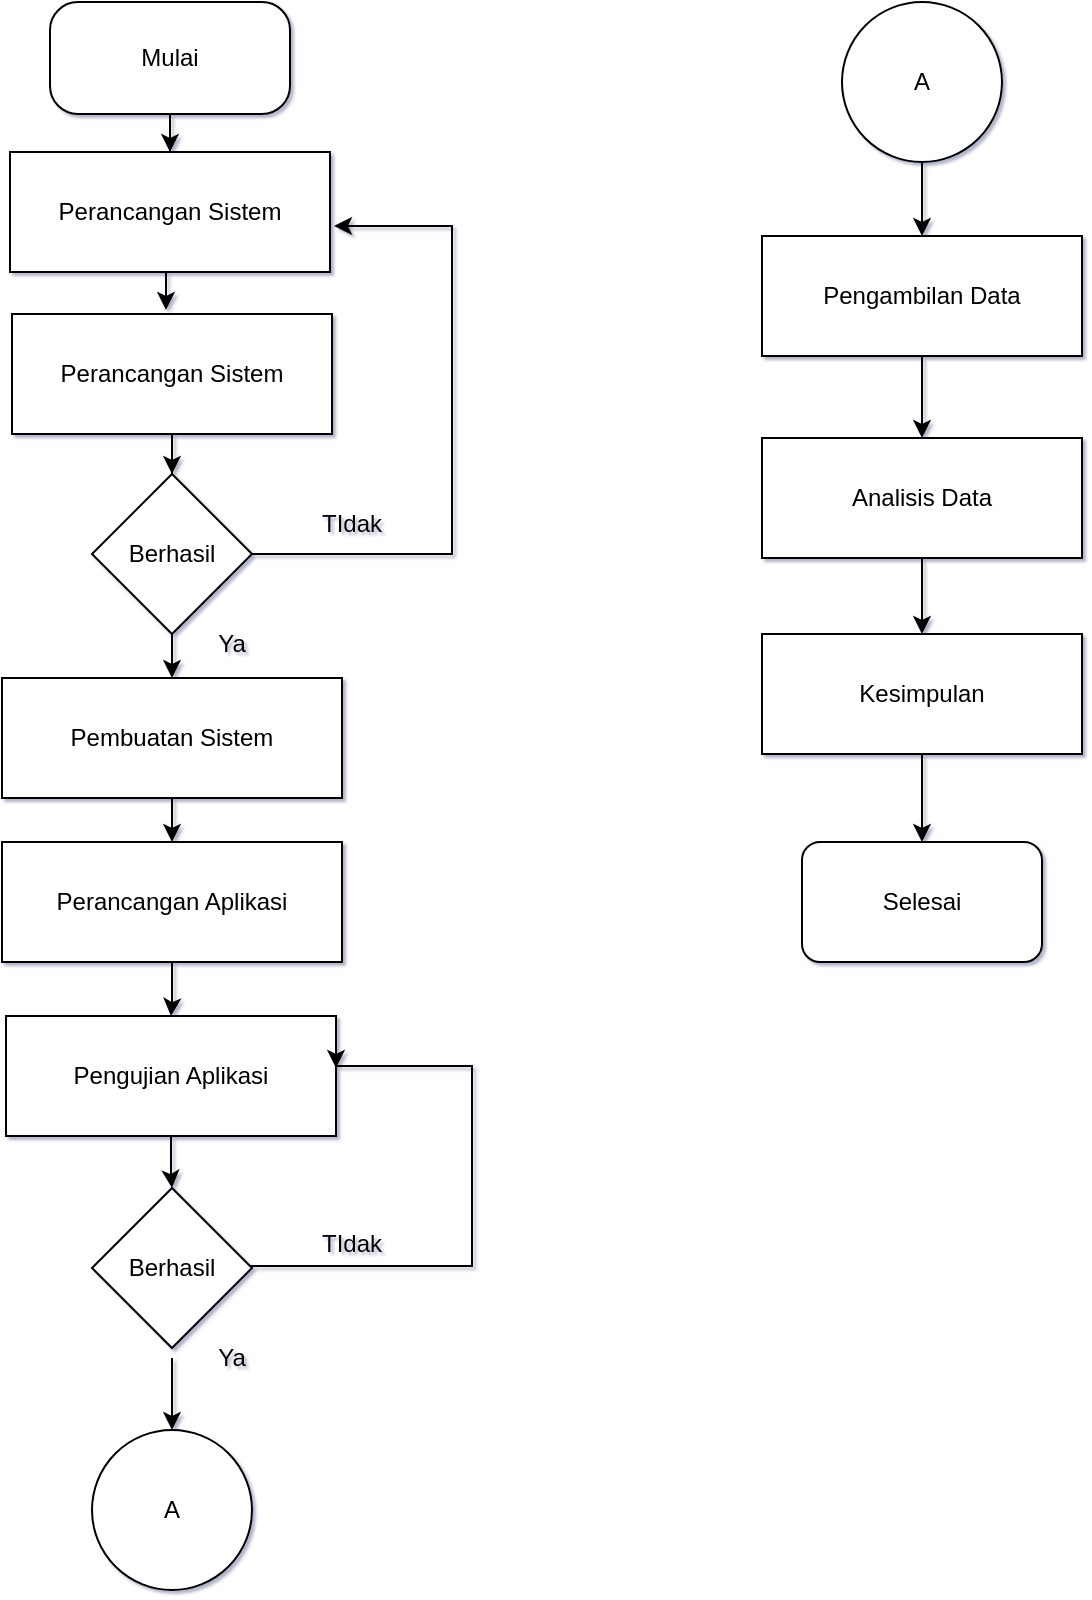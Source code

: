<mxfile version="24.4.0" type="github">
  <diagram id="C5RBs43oDa-KdzZeNtuy" name="Page-1">
    <mxGraphModel dx="1035" dy="589" grid="1" gridSize="14" guides="1" tooltips="1" connect="1" arrows="1" fold="1" page="1" pageScale="1" pageWidth="827" pageHeight="1169" math="0" shadow="1">
      <root>
        <mxCell id="WIyWlLk6GJQsqaUBKTNV-0" />
        <mxCell id="WIyWlLk6GJQsqaUBKTNV-1" parent="WIyWlLk6GJQsqaUBKTNV-0" />
        <mxCell id="zVCkp5J0KDPA0QV9gLOc-6" value="" style="edgeStyle=orthogonalEdgeStyle;rounded=0;orthogonalLoop=1;jettySize=auto;html=1;" edge="1" parent="WIyWlLk6GJQsqaUBKTNV-1" source="2fUjafnunU4oYDVcbesf-0" target="zVCkp5J0KDPA0QV9gLOc-4">
          <mxGeometry relative="1" as="geometry" />
        </mxCell>
        <mxCell id="2fUjafnunU4oYDVcbesf-0" value="&lt;font style=&quot;font-size: 12px;&quot;&gt;Mulai&lt;/font&gt;" style="rounded=1;whiteSpace=wrap;html=1;arcSize=25;labelBackgroundColor=none;" parent="WIyWlLk6GJQsqaUBKTNV-1" vertex="1">
          <mxGeometry x="150" y="98" width="120" height="56" as="geometry" />
        </mxCell>
        <mxCell id="2fUjafnunU4oYDVcbesf-6" value="" style="edgeStyle=orthogonalEdgeStyle;rounded=0;orthogonalLoop=1;jettySize=auto;html=1;labelBackgroundColor=none;fontColor=default;" parent="WIyWlLk6GJQsqaUBKTNV-1" source="2fUjafnunU4oYDVcbesf-1" target="2fUjafnunU4oYDVcbesf-5" edge="1">
          <mxGeometry relative="1" as="geometry" />
        </mxCell>
        <mxCell id="2fUjafnunU4oYDVcbesf-1" value="Perancangan Sistem" style="rounded=0;whiteSpace=wrap;html=1;labelBackgroundColor=none;" parent="WIyWlLk6GJQsqaUBKTNV-1" vertex="1">
          <mxGeometry x="131" y="254" width="160" height="60" as="geometry" />
        </mxCell>
        <mxCell id="2fUjafnunU4oYDVcbesf-8" value="" style="edgeStyle=orthogonalEdgeStyle;rounded=0;orthogonalLoop=1;jettySize=auto;html=1;labelBackgroundColor=none;fontColor=default;" parent="WIyWlLk6GJQsqaUBKTNV-1" source="2fUjafnunU4oYDVcbesf-5" target="2fUjafnunU4oYDVcbesf-7" edge="1">
          <mxGeometry relative="1" as="geometry" />
        </mxCell>
        <mxCell id="2fUjafnunU4oYDVcbesf-5" value="Berhasil" style="rhombus;whiteSpace=wrap;html=1;rounded=0;labelBackgroundColor=none;" parent="WIyWlLk6GJQsqaUBKTNV-1" vertex="1">
          <mxGeometry x="171" y="334" width="80" height="80" as="geometry" />
        </mxCell>
        <mxCell id="2fUjafnunU4oYDVcbesf-11" value="" style="edgeStyle=orthogonalEdgeStyle;rounded=0;orthogonalLoop=1;jettySize=auto;html=1;labelBackgroundColor=none;fontColor=default;" parent="WIyWlLk6GJQsqaUBKTNV-1" source="2fUjafnunU4oYDVcbesf-7" target="2fUjafnunU4oYDVcbesf-10" edge="1">
          <mxGeometry relative="1" as="geometry" />
        </mxCell>
        <mxCell id="2fUjafnunU4oYDVcbesf-7" value="Pembuatan Sistem" style="rounded=0;whiteSpace=wrap;html=1;labelBackgroundColor=none;" parent="WIyWlLk6GJQsqaUBKTNV-1" vertex="1">
          <mxGeometry x="126" y="436" width="170" height="60" as="geometry" />
        </mxCell>
        <mxCell id="2fUjafnunU4oYDVcbesf-9" value="" style="endArrow=classic;html=1;rounded=0;exitX=1;exitY=0.5;exitDx=0;exitDy=0;labelBackgroundColor=none;fontColor=default;" parent="WIyWlLk6GJQsqaUBKTNV-1" source="2fUjafnunU4oYDVcbesf-5" edge="1">
          <mxGeometry width="50" height="50" relative="1" as="geometry">
            <mxPoint x="351" y="444" as="sourcePoint" />
            <mxPoint x="292" y="210" as="targetPoint" />
            <Array as="points">
              <mxPoint x="351" y="374" />
              <mxPoint x="351" y="210" />
            </Array>
          </mxGeometry>
        </mxCell>
        <mxCell id="2fUjafnunU4oYDVcbesf-15" value="" style="edgeStyle=orthogonalEdgeStyle;rounded=0;orthogonalLoop=1;jettySize=auto;html=1;labelBackgroundColor=none;fontColor=default;" parent="WIyWlLk6GJQsqaUBKTNV-1" source="2fUjafnunU4oYDVcbesf-10" target="2fUjafnunU4oYDVcbesf-14" edge="1">
          <mxGeometry relative="1" as="geometry" />
        </mxCell>
        <mxCell id="2fUjafnunU4oYDVcbesf-10" value="Perancangan Aplikasi" style="rounded=0;whiteSpace=wrap;html=1;labelBackgroundColor=none;" parent="WIyWlLk6GJQsqaUBKTNV-1" vertex="1">
          <mxGeometry x="126" y="518" width="170" height="60" as="geometry" />
        </mxCell>
        <mxCell id="2fUjafnunU4oYDVcbesf-17" value="" style="edgeStyle=orthogonalEdgeStyle;rounded=0;orthogonalLoop=1;jettySize=auto;html=1;labelBackgroundColor=none;fontColor=default;" parent="WIyWlLk6GJQsqaUBKTNV-1" source="2fUjafnunU4oYDVcbesf-14" target="2fUjafnunU4oYDVcbesf-16" edge="1">
          <mxGeometry relative="1" as="geometry" />
        </mxCell>
        <mxCell id="2fUjafnunU4oYDVcbesf-14" value="Pengujian Aplikasi" style="rounded=0;whiteSpace=wrap;html=1;labelBackgroundColor=none;" parent="WIyWlLk6GJQsqaUBKTNV-1" vertex="1">
          <mxGeometry x="128" y="605" width="165" height="60" as="geometry" />
        </mxCell>
        <mxCell id="2fUjafnunU4oYDVcbesf-19" value="" style="edgeStyle=orthogonalEdgeStyle;rounded=0;orthogonalLoop=1;jettySize=auto;html=1;entryX=1;entryY=0.5;entryDx=0;entryDy=0;labelBackgroundColor=none;fontColor=default;" parent="WIyWlLk6GJQsqaUBKTNV-1" edge="1">
          <mxGeometry relative="1" as="geometry">
            <mxPoint x="248" y="730" as="sourcePoint" />
            <mxPoint x="293" y="631" as="targetPoint" />
            <Array as="points">
              <mxPoint x="361" y="730" />
              <mxPoint x="361" y="630" />
            </Array>
          </mxGeometry>
        </mxCell>
        <mxCell id="2fUjafnunU4oYDVcbesf-16" value="Berhasil" style="rhombus;whiteSpace=wrap;html=1;rounded=0;labelBackgroundColor=none;" parent="WIyWlLk6GJQsqaUBKTNV-1" vertex="1">
          <mxGeometry x="171" y="691" width="80" height="80" as="geometry" />
        </mxCell>
        <mxCell id="zVCkp5J0KDPA0QV9gLOc-14" value="" style="edgeStyle=orthogonalEdgeStyle;rounded=0;orthogonalLoop=1;jettySize=auto;html=1;" edge="1" parent="WIyWlLk6GJQsqaUBKTNV-1" source="2fUjafnunU4oYDVcbesf-20" target="2fUjafnunU4oYDVcbesf-22">
          <mxGeometry relative="1" as="geometry" />
        </mxCell>
        <mxCell id="2fUjafnunU4oYDVcbesf-20" value="Pengambilan Data" style="rounded=0;whiteSpace=wrap;html=1;labelBackgroundColor=none;" parent="WIyWlLk6GJQsqaUBKTNV-1" vertex="1">
          <mxGeometry x="506" y="215" width="160" height="60" as="geometry" />
        </mxCell>
        <mxCell id="zVCkp5J0KDPA0QV9gLOc-17" value="" style="edgeStyle=orthogonalEdgeStyle;rounded=0;orthogonalLoop=1;jettySize=auto;html=1;" edge="1" parent="WIyWlLk6GJQsqaUBKTNV-1" source="2fUjafnunU4oYDVcbesf-22" target="zVCkp5J0KDPA0QV9gLOc-16">
          <mxGeometry relative="1" as="geometry" />
        </mxCell>
        <mxCell id="2fUjafnunU4oYDVcbesf-22" value="Analisis Data" style="rounded=0;whiteSpace=wrap;html=1;labelBackgroundColor=none;" parent="WIyWlLk6GJQsqaUBKTNV-1" vertex="1">
          <mxGeometry x="506" y="316" width="160" height="60" as="geometry" />
        </mxCell>
        <mxCell id="2fUjafnunU4oYDVcbesf-24" value="Selesai" style="rounded=1;whiteSpace=wrap;html=1;labelBackgroundColor=none;" parent="WIyWlLk6GJQsqaUBKTNV-1" vertex="1">
          <mxGeometry x="526" y="518" width="120" height="60" as="geometry" />
        </mxCell>
        <mxCell id="2fUjafnunU4oYDVcbesf-26" value="TIdak" style="text;html=1;align=center;verticalAlign=middle;whiteSpace=wrap;rounded=0;labelBackgroundColor=none;" parent="WIyWlLk6GJQsqaUBKTNV-1" vertex="1">
          <mxGeometry x="271" y="704" width="60" height="30" as="geometry" />
        </mxCell>
        <mxCell id="2fUjafnunU4oYDVcbesf-27" value="TIdak" style="text;html=1;align=center;verticalAlign=middle;whiteSpace=wrap;rounded=0;labelBackgroundColor=none;" parent="WIyWlLk6GJQsqaUBKTNV-1" vertex="1">
          <mxGeometry x="271" y="344" width="60" height="30" as="geometry" />
        </mxCell>
        <mxCell id="2fUjafnunU4oYDVcbesf-29" value="Ya" style="text;html=1;align=center;verticalAlign=middle;whiteSpace=wrap;rounded=0;labelBackgroundColor=none;" parent="WIyWlLk6GJQsqaUBKTNV-1" vertex="1">
          <mxGeometry x="211" y="761" width="60" height="30" as="geometry" />
        </mxCell>
        <mxCell id="2fUjafnunU4oYDVcbesf-30" value="Ya" style="text;html=1;align=center;verticalAlign=middle;whiteSpace=wrap;rounded=0;labelBackgroundColor=none;" parent="WIyWlLk6GJQsqaUBKTNV-1" vertex="1">
          <mxGeometry x="211" y="404" width="60" height="30" as="geometry" />
        </mxCell>
        <mxCell id="zVCkp5J0KDPA0QV9gLOc-5" value="" style="edgeStyle=orthogonalEdgeStyle;rounded=0;orthogonalLoop=1;jettySize=auto;html=1;" edge="1" parent="WIyWlLk6GJQsqaUBKTNV-1" source="zVCkp5J0KDPA0QV9gLOc-4">
          <mxGeometry relative="1" as="geometry">
            <mxPoint x="208" y="252" as="targetPoint" />
            <Array as="points">
              <mxPoint x="236" y="224" />
              <mxPoint x="236" y="224" />
            </Array>
          </mxGeometry>
        </mxCell>
        <mxCell id="zVCkp5J0KDPA0QV9gLOc-4" value="Perancangan Sistem" style="rounded=0;whiteSpace=wrap;html=1;labelBackgroundColor=none;" vertex="1" parent="WIyWlLk6GJQsqaUBKTNV-1">
          <mxGeometry x="130" y="173" width="160" height="60" as="geometry" />
        </mxCell>
        <mxCell id="zVCkp5J0KDPA0QV9gLOc-8" value="A" style="ellipse;whiteSpace=wrap;html=1;aspect=fixed;" vertex="1" parent="WIyWlLk6GJQsqaUBKTNV-1">
          <mxGeometry x="171" y="812" width="80" height="80" as="geometry" />
        </mxCell>
        <mxCell id="zVCkp5J0KDPA0QV9gLOc-9" value="" style="endArrow=classic;html=1;rounded=0;exitX=0;exitY=0.5;exitDx=0;exitDy=0;entryX=0.5;entryY=0;entryDx=0;entryDy=0;" edge="1" parent="WIyWlLk6GJQsqaUBKTNV-1" source="2fUjafnunU4oYDVcbesf-29" target="zVCkp5J0KDPA0QV9gLOc-8">
          <mxGeometry width="50" height="50" relative="1" as="geometry">
            <mxPoint x="194" y="848" as="sourcePoint" />
            <mxPoint x="244" y="798" as="targetPoint" />
          </mxGeometry>
        </mxCell>
        <mxCell id="zVCkp5J0KDPA0QV9gLOc-11" value="" style="edgeStyle=orthogonalEdgeStyle;rounded=0;orthogonalLoop=1;jettySize=auto;html=1;" edge="1" parent="WIyWlLk6GJQsqaUBKTNV-1" source="zVCkp5J0KDPA0QV9gLOc-10" target="2fUjafnunU4oYDVcbesf-20">
          <mxGeometry relative="1" as="geometry" />
        </mxCell>
        <mxCell id="zVCkp5J0KDPA0QV9gLOc-10" value="A" style="ellipse;whiteSpace=wrap;html=1;aspect=fixed;" vertex="1" parent="WIyWlLk6GJQsqaUBKTNV-1">
          <mxGeometry x="546" y="98" width="80" height="80" as="geometry" />
        </mxCell>
        <mxCell id="zVCkp5J0KDPA0QV9gLOc-13" style="edgeStyle=orthogonalEdgeStyle;rounded=0;orthogonalLoop=1;jettySize=auto;html=1;exitX=0.5;exitY=1;exitDx=0;exitDy=0;" edge="1" parent="WIyWlLk6GJQsqaUBKTNV-1" source="2fUjafnunU4oYDVcbesf-24" target="2fUjafnunU4oYDVcbesf-24">
          <mxGeometry relative="1" as="geometry" />
        </mxCell>
        <mxCell id="zVCkp5J0KDPA0QV9gLOc-18" value="" style="edgeStyle=orthogonalEdgeStyle;rounded=0;orthogonalLoop=1;jettySize=auto;html=1;" edge="1" parent="WIyWlLk6GJQsqaUBKTNV-1" source="zVCkp5J0KDPA0QV9gLOc-16" target="2fUjafnunU4oYDVcbesf-24">
          <mxGeometry relative="1" as="geometry" />
        </mxCell>
        <mxCell id="zVCkp5J0KDPA0QV9gLOc-16" value="Kesimpulan" style="rounded=0;whiteSpace=wrap;html=1;labelBackgroundColor=none;" vertex="1" parent="WIyWlLk6GJQsqaUBKTNV-1">
          <mxGeometry x="506" y="414" width="160" height="60" as="geometry" />
        </mxCell>
      </root>
    </mxGraphModel>
  </diagram>
</mxfile>
